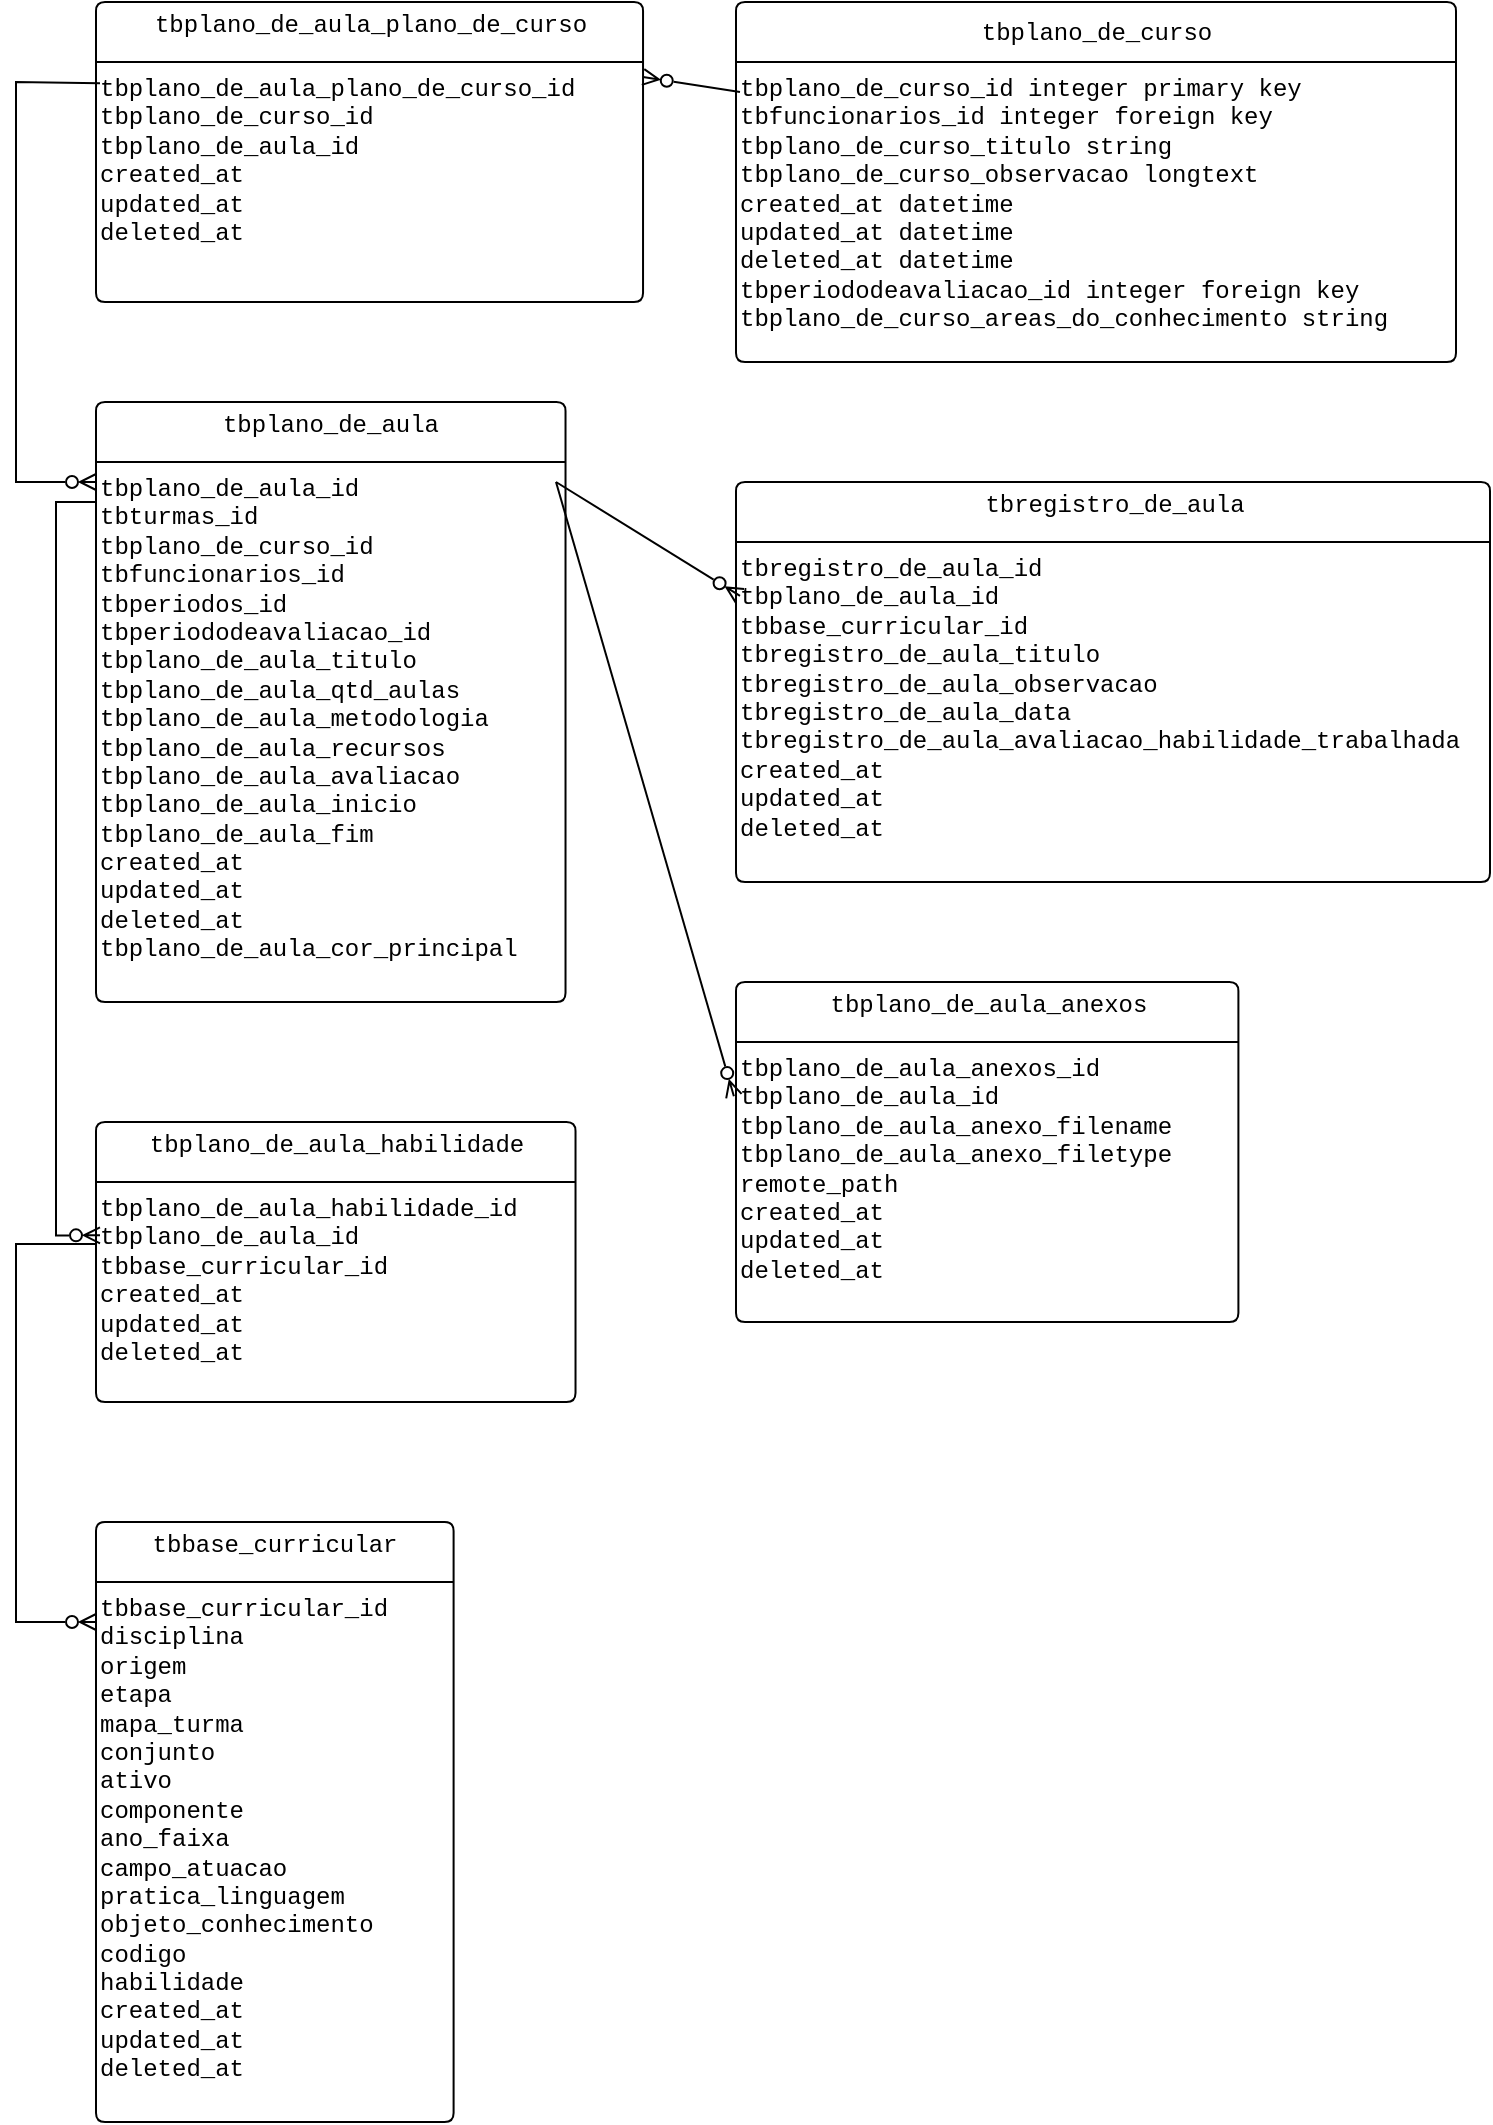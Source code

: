 <mxfile version="21.7.5" type="github">
  <diagram id="R2lEEEUBdFMjLlhIrx00" name="Page-1">
    <mxGraphModel dx="1678" dy="2024" grid="1" gridSize="10" guides="1" tooltips="1" connect="1" arrows="1" fold="1" page="1" pageScale="1" pageWidth="850" pageHeight="1100" math="0" shadow="0" extFonts="Permanent Marker^https://fonts.googleapis.com/css?family=Permanent+Marker">
      <root>
        <mxCell id="0" />
        <mxCell id="1" parent="0" />
        <mxCell id="FihGMdg51Uu1A-bptJt_-45" style="edgeStyle=orthogonalEdgeStyle;rounded=0;orthogonalLoop=1;jettySize=auto;html=1;exitX=-0.01;exitY=0.089;exitDx=0;exitDy=0;exitPerimeter=0;endArrow=ERzeroToMany;endFill=0;" edge="1" parent="1" source="FihGMdg51Uu1A-bptJt_-4">
          <mxGeometry relative="1" as="geometry">
            <mxPoint x="80" y="-800" as="targetPoint" />
            <Array as="points">
              <mxPoint x="82" y="-999" />
              <mxPoint x="40" y="-1000" />
              <mxPoint x="40" y="-800" />
            </Array>
          </mxGeometry>
        </mxCell>
        <mxCell id="FihGMdg51Uu1A-bptJt_-3" style="graphMlID=entity0;gradientDirection=east;shape=swimlane;startSize=30;rounded=1;arcSize=5;collapsible=0;fillColor=none;strokeColor=#000000;strokeWidth=1.0;swimlaneFillColor=none;" vertex="1" parent="1">
          <mxGeometry x="80" y="-1040" width="273.52" height="150" as="geometry" />
        </mxCell>
        <mxCell id="FihGMdg51Uu1A-bptJt_-4" value="&lt;font color=&quot;#000000&quot;&gt;tbplano_de_aula_plano_de_curso_id&lt;br&gt;tbplano_de_curso_id&lt;br&gt;tbplano_de_aula_id&lt;br&gt;created_at&lt;br&gt;updated_at&lt;br&gt;deleted_at&#x9;&#x9;&#x9;&#x9;&#x9;&#x9;&lt;/font&gt;" style="text;html=1;spacing=0;align=left;fontFamily=courier;fontSize=12;fontStyle=0;=center;fontColor=#c4c4c4" vertex="1" parent="FihGMdg51Uu1A-bptJt_-3">
          <mxGeometry x="2" y="31.668" width="222" height="100" as="geometry" />
        </mxCell>
        <mxCell id="FihGMdg51Uu1A-bptJt_-5" value="&lt;font color=&quot;#000000&quot;&gt;tbplano_de_aula_plano_de_curso&lt;/font&gt;" style="text;html=1;spacing=0;align=center;fontFamily=courier;fontSize=12;fontStyle=0;=center;fontColor=#ffffff" vertex="1" parent="FihGMdg51Uu1A-bptJt_-3">
          <mxGeometry x="25.76" width="222" height="22" as="geometry" />
        </mxCell>
        <mxCell id="FihGMdg51Uu1A-bptJt_-43" style="rounded=0;orthogonalLoop=1;jettySize=auto;html=1;entryX=0;entryY=0.15;entryDx=0;entryDy=0;entryPerimeter=0;endArrow=ERzeroToMany;endFill=0;" edge="1" parent="1" target="FihGMdg51Uu1A-bptJt_-28">
          <mxGeometry relative="1" as="geometry">
            <mxPoint x="310" y="-800" as="sourcePoint" />
          </mxGeometry>
        </mxCell>
        <mxCell id="FihGMdg51Uu1A-bptJt_-7" style="graphMlID=entity0;gradientDirection=east;shape=swimlane;startSize=30;rounded=1;arcSize=5;collapsible=0;fillColor=none;strokeColor=#000000;strokeWidth=1.0;swimlaneFillColor=none;" vertex="1" parent="1">
          <mxGeometry x="80" y="-840" width="234.76" height="300" as="geometry" />
        </mxCell>
        <mxCell id="FihGMdg51Uu1A-bptJt_-8" value="&lt;font color=&quot;#000000&quot;&gt;tbplano_de_aula_id&lt;br&gt;tbturmas_id&lt;br&gt;tbplano_de_curso_id&lt;br&gt;tbfuncionarios_id&lt;br&gt;tbperiodos_id&lt;br&gt;tbperiododeavaliacao_id&lt;br&gt;tbplano_de_aula_titulo&lt;br&gt;tbplano_de_aula_qtd_aulas&lt;br&gt;tbplano_de_aula_metodologia&lt;br&gt;tbplano_de_aula_recursos&lt;br&gt;tbplano_de_aula_avaliacao&lt;br&gt;tbplano_de_aula_inicio&lt;br&gt;tbplano_de_aula_fim&lt;br&gt;created_at&lt;br&gt;updated_at&lt;br&gt;deleted_at&lt;br&gt;tbplano_de_aula_cor_principal&#x9;&#x9;&#x9;&#x9;&#x9;&#x9;&lt;/font&gt;" style="text;html=1;spacing=0;align=left;fontFamily=courier;fontSize=12;fontStyle=0;=center;fontColor=#c4c4c4" vertex="1" parent="FihGMdg51Uu1A-bptJt_-7">
          <mxGeometry x="2" y="31.67" width="189" height="258.33" as="geometry" />
        </mxCell>
        <mxCell id="FihGMdg51Uu1A-bptJt_-9" value="&lt;font color=&quot;#000000&quot;&gt;tbplano_de_aula&lt;/font&gt;" style="text;html=1;spacing=0;align=center;fontFamily=courier;fontSize=12;fontStyle=0;=center;fontColor=#ffffff" vertex="1" parent="FihGMdg51Uu1A-bptJt_-7">
          <mxGeometry x="22.88" width="189" height="22" as="geometry" />
        </mxCell>
        <mxCell id="FihGMdg51Uu1A-bptJt_-48" style="edgeStyle=orthogonalEdgeStyle;rounded=0;orthogonalLoop=1;jettySize=auto;html=1;endArrow=ERzeroToMany;endFill=0;" edge="1" parent="1">
          <mxGeometry relative="1" as="geometry">
            <mxPoint x="80" y="-410" as="sourcePoint" />
            <mxPoint x="80" y="-230" as="targetPoint" />
            <Array as="points">
              <mxPoint x="80" y="-419" />
              <mxPoint x="40" y="-419" />
              <mxPoint x="40" y="-230" />
            </Array>
          </mxGeometry>
        </mxCell>
        <mxCell id="FihGMdg51Uu1A-bptJt_-10" style="graphMlID=entity0;gradientDirection=east;shape=swimlane;startSize=30;rounded=1;arcSize=5;collapsible=0;fillColor=none;strokeColor=#000000;strokeWidth=1.0;swimlaneFillColor=none;" vertex="1" parent="1">
          <mxGeometry x="80" y="-480" width="239.76" height="140" as="geometry" />
        </mxCell>
        <mxCell id="FihGMdg51Uu1A-bptJt_-11" value="&lt;font color=&quot;#000000&quot;&gt;tbplano_de_aula_habilidade_id&lt;br&gt;tbplano_de_aula_id&lt;br&gt;tbbase_curricular_id&lt;br&gt;created_at&lt;br&gt;updated_at&lt;br&gt;deleted_at&#x9;&#x9;&#x9;&#x9;&#x9;&#x9;&lt;/font&gt;" style="text;html=1;spacing=0;align=left;fontFamily=courier;fontSize=12;fontStyle=0;=center;fontColor=#c4c4c4" vertex="1" parent="FihGMdg51Uu1A-bptJt_-10">
          <mxGeometry x="2" y="31.668" width="194" height="100" as="geometry" />
        </mxCell>
        <mxCell id="FihGMdg51Uu1A-bptJt_-12" value="&lt;font color=&quot;#000000&quot;&gt;tbplano_de_aula_habilidade&lt;/font&gt;" style="text;html=1;spacing=0;align=center;fontFamily=courier;fontSize=12;fontStyle=0;=center;fontColor=#ffffff" vertex="1" parent="FihGMdg51Uu1A-bptJt_-10">
          <mxGeometry x="22.88" width="194" height="22" as="geometry" />
        </mxCell>
        <mxCell id="FihGMdg51Uu1A-bptJt_-13" style="graphMlID=entity0;gradientDirection=east;shape=swimlane;startSize=30;rounded=1;arcSize=5;collapsible=0;fillColor=none;strokeColor=default;strokeWidth=1.0;swimlaneFillColor=none;" vertex="1" parent="1">
          <mxGeometry x="80" y="-280" width="178.8" height="300" as="geometry" />
        </mxCell>
        <mxCell id="FihGMdg51Uu1A-bptJt_-14" value="&lt;font color=&quot;#000000&quot;&gt;tbbase_curricular_id&lt;br&gt;disciplina&lt;br&gt;origem&lt;br&gt;etapa&lt;br&gt;mapa_turma&lt;br&gt;conjunto&lt;br&gt;ativo&lt;br&gt;componente&lt;br&gt;ano_faixa&lt;br&gt;campo_atuacao&lt;br&gt;pratica_linguagem&lt;br&gt;objeto_conhecimento&lt;br&gt;codigo&lt;br&gt;habilidade&lt;br&gt;created_at&lt;br&gt;updated_at&lt;br&gt;deleted_at&#x9;&#x9;&#x9;&#x9;&#x9;&#x9;&lt;/font&gt;" style="text;html=1;spacing=0;align=left;fontFamily=courier;fontSize=12;fontStyle=0;=center;fontColor=#c4c4c4;fillColor=none;strokeColor=none;swimlaneFillColor=none;" vertex="1" parent="FihGMdg51Uu1A-bptJt_-13">
          <mxGeometry x="2" y="31.67" width="146" height="268.33" as="geometry" />
        </mxCell>
        <mxCell id="FihGMdg51Uu1A-bptJt_-15" value="&lt;font color=&quot;#000000&quot;&gt;tbbase_curricular&lt;/font&gt;" style="text;html=1;spacing=0;align=center;fontFamily=courier;fontSize=12;fontStyle=0;=center;fontColor=#ffffff;fillColor=none;strokeColor=none;swimlaneFillColor=none;" vertex="1" parent="FihGMdg51Uu1A-bptJt_-13">
          <mxGeometry x="16.4" width="146" height="22" as="geometry" />
        </mxCell>
        <mxCell id="FihGMdg51Uu1A-bptJt_-27" style="graphMlID=entity0;gradientDirection=east;shape=swimlane;startSize=30;rounded=1;arcSize=5;collapsible=0;fillColor=none;strokeColor=#000000;strokeWidth=1.0;swimlaneFillColor=none;" vertex="1" parent="1">
          <mxGeometry x="400" y="-800" width="377" height="200" as="geometry" />
        </mxCell>
        <mxCell id="FihGMdg51Uu1A-bptJt_-28" value="&lt;font color=&quot;#000000&quot;&gt;tbregistro_de_aula_id&lt;br&gt;tbplano_de_aula_id&lt;br&gt;tbbase_curricular_id&lt;br&gt;tbregistro_de_aula_titulo&lt;br&gt;tbregistro_de_aula_observacao&lt;br&gt;tbregistro_de_aula_data&lt;br&gt;tbregistro_de_aula_avaliacao_habilidade_trabalhada&lt;br&gt;created_at&lt;br&gt;updated_at&lt;br&gt;deleted_at&#x9;&#x9;&#x9;&#x9;&#x9;&#x9;&lt;/font&gt;" style="text;html=1;spacing=0;align=left;fontFamily=courier;fontSize=12;fontStyle=0;=center;fontColor=#c4c4c4" vertex="1" parent="FihGMdg51Uu1A-bptJt_-27">
          <mxGeometry x="2" y="31.67" width="301" height="168.33" as="geometry" />
        </mxCell>
        <mxCell id="FihGMdg51Uu1A-bptJt_-29" value="&lt;font color=&quot;#000000&quot;&gt;tbregistro_de_aula&lt;/font&gt;" style="text;html=1;spacing=0;align=center;fontFamily=courier;fontSize=12;fontStyle=0;=center;fontColor=#ffffff" vertex="1" parent="FihGMdg51Uu1A-bptJt_-27">
          <mxGeometry x="38" width="301" height="22" as="geometry" />
        </mxCell>
        <mxCell id="FihGMdg51Uu1A-bptJt_-30" style="graphMlID=entity0;gradientDirection=east;shape=swimlane;startSize=30;rounded=1;arcSize=5;collapsible=0;fillColor=none;strokeColor=#000000;strokeWidth=1.0;swimlaneFillColor=none;" vertex="1" parent="1">
          <mxGeometry x="400" y="-550" width="251.2" height="170" as="geometry" />
        </mxCell>
        <mxCell id="FihGMdg51Uu1A-bptJt_-31" value="&lt;font color=&quot;#000000&quot;&gt;tbplano_de_aula_anexos_id&lt;br&gt;tbplano_de_aula_id&lt;br&gt;tbplano_de_aula_anexo_filename&lt;br&gt;tbplano_de_aula_anexo_filetype&lt;br&gt;remote_path&lt;br&gt;created_at&lt;br&gt;updated_at&lt;br&gt;deleted_at&#x9;&#x9;&#x9;&#x9;&#x9;&#x9;&lt;/font&gt;" style="text;html=1;spacing=0;align=left;fontFamily=courier;fontSize=12;fontStyle=0;=center;fontColor=#c4c4c4" vertex="1" parent="FihGMdg51Uu1A-bptJt_-30">
          <mxGeometry x="2" y="31.67" width="204" height="128.33" as="geometry" />
        </mxCell>
        <mxCell id="FihGMdg51Uu1A-bptJt_-32" value="&lt;font color=&quot;#000000&quot;&gt;tbplano_de_aula_anexos&lt;/font&gt;" style="text;html=1;spacing=0;align=center;fontFamily=courier;fontSize=12;fontStyle=0;=center;fontColor=#ffffff" vertex="1" parent="FihGMdg51Uu1A-bptJt_-30">
          <mxGeometry x="23.6" width="204" height="22" as="geometry" />
        </mxCell>
        <mxCell id="FihGMdg51Uu1A-bptJt_-36" style="graphMlID=entity0;gradientDirection=east;shape=swimlane;startSize=30;rounded=1;arcSize=5;collapsible=0;strokeWidth=1.0;swimlaneFillColor=none;" vertex="1" parent="1">
          <mxGeometry x="400" y="-1040" width="360" height="180" as="geometry" />
        </mxCell>
        <mxCell id="FihGMdg51Uu1A-bptJt_-37" value="tbplano_de_curso_id integer primary key&lt;br&gt;tbfuncionarios_id integer foreign key&lt;br&gt;tbplano_de_curso_titulo string&amp;nbsp;&lt;br&gt;tbplano_de_curso_observacao longtext&lt;br&gt;created_at datetime&lt;br&gt;updated_at datetime&lt;br&gt;deleted_at datetime&lt;br&gt;tbperiododeavaliacao_id integer foreign key&lt;br&gt;tbplano_de_curso_areas_do_conhecimento string" style="text;html=1;spacing=0;align=left;fontFamily=courier;fontSize=12;fontStyle=0;=center;" vertex="1" parent="FihGMdg51Uu1A-bptJt_-36">
          <mxGeometry x="2" y="31.67" width="358" height="148.33" as="geometry" />
        </mxCell>
        <mxCell id="FihGMdg51Uu1A-bptJt_-38" value="&lt;font color=&quot;#000000&quot;&gt;tbplano_de_curso&lt;/font&gt;" style="text;html=1;spacing=0;align=center;fontFamily=courier;fontSize=12;fontStyle=0;=center;fontColor=#ffffff" vertex="1" parent="FihGMdg51Uu1A-bptJt_-36">
          <mxGeometry y="4" width="360" height="22" as="geometry" />
        </mxCell>
        <mxCell id="FihGMdg51Uu1A-bptJt_-41" style="rounded=0;orthogonalLoop=1;jettySize=auto;html=1;entryX=1;entryY=0.25;entryDx=0;entryDy=0;endArrow=ERzeroToMany;endFill=0;exitX=0;exitY=0.09;exitDx=0;exitDy=0;exitPerimeter=0;" edge="1" parent="1" source="FihGMdg51Uu1A-bptJt_-37" target="FihGMdg51Uu1A-bptJt_-3">
          <mxGeometry relative="1" as="geometry" />
        </mxCell>
        <mxCell id="FihGMdg51Uu1A-bptJt_-44" style="rounded=0;orthogonalLoop=1;jettySize=auto;html=1;entryX=-0.015;entryY=0.198;entryDx=0;entryDy=0;entryPerimeter=0;endArrow=ERzeroToMany;endFill=0;" edge="1" parent="1" target="FihGMdg51Uu1A-bptJt_-31">
          <mxGeometry relative="1" as="geometry">
            <mxPoint x="310" y="-800" as="sourcePoint" />
            <mxPoint x="412" y="-732" as="targetPoint" />
          </mxGeometry>
        </mxCell>
        <mxCell id="FihGMdg51Uu1A-bptJt_-46" style="edgeStyle=orthogonalEdgeStyle;rounded=0;orthogonalLoop=1;jettySize=auto;html=1;entryX=0;entryY=0.25;entryDx=0;entryDy=0;endArrow=ERzeroToMany;endFill=0;" edge="1" parent="1" target="FihGMdg51Uu1A-bptJt_-11">
          <mxGeometry relative="1" as="geometry">
            <mxPoint x="80" y="-790" as="sourcePoint" />
            <Array as="points">
              <mxPoint x="60" y="-790" />
              <mxPoint x="60" y="-423" />
            </Array>
          </mxGeometry>
        </mxCell>
      </root>
    </mxGraphModel>
  </diagram>
</mxfile>
